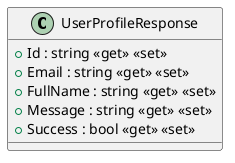 @startuml
class UserProfileResponse {
    + Id : string <<get>> <<set>>
    + Email : string <<get>> <<set>>
    + FullName : string <<get>> <<set>>
    + Message : string <<get>> <<set>>
    + Success : bool <<get>> <<set>>
}
@enduml
